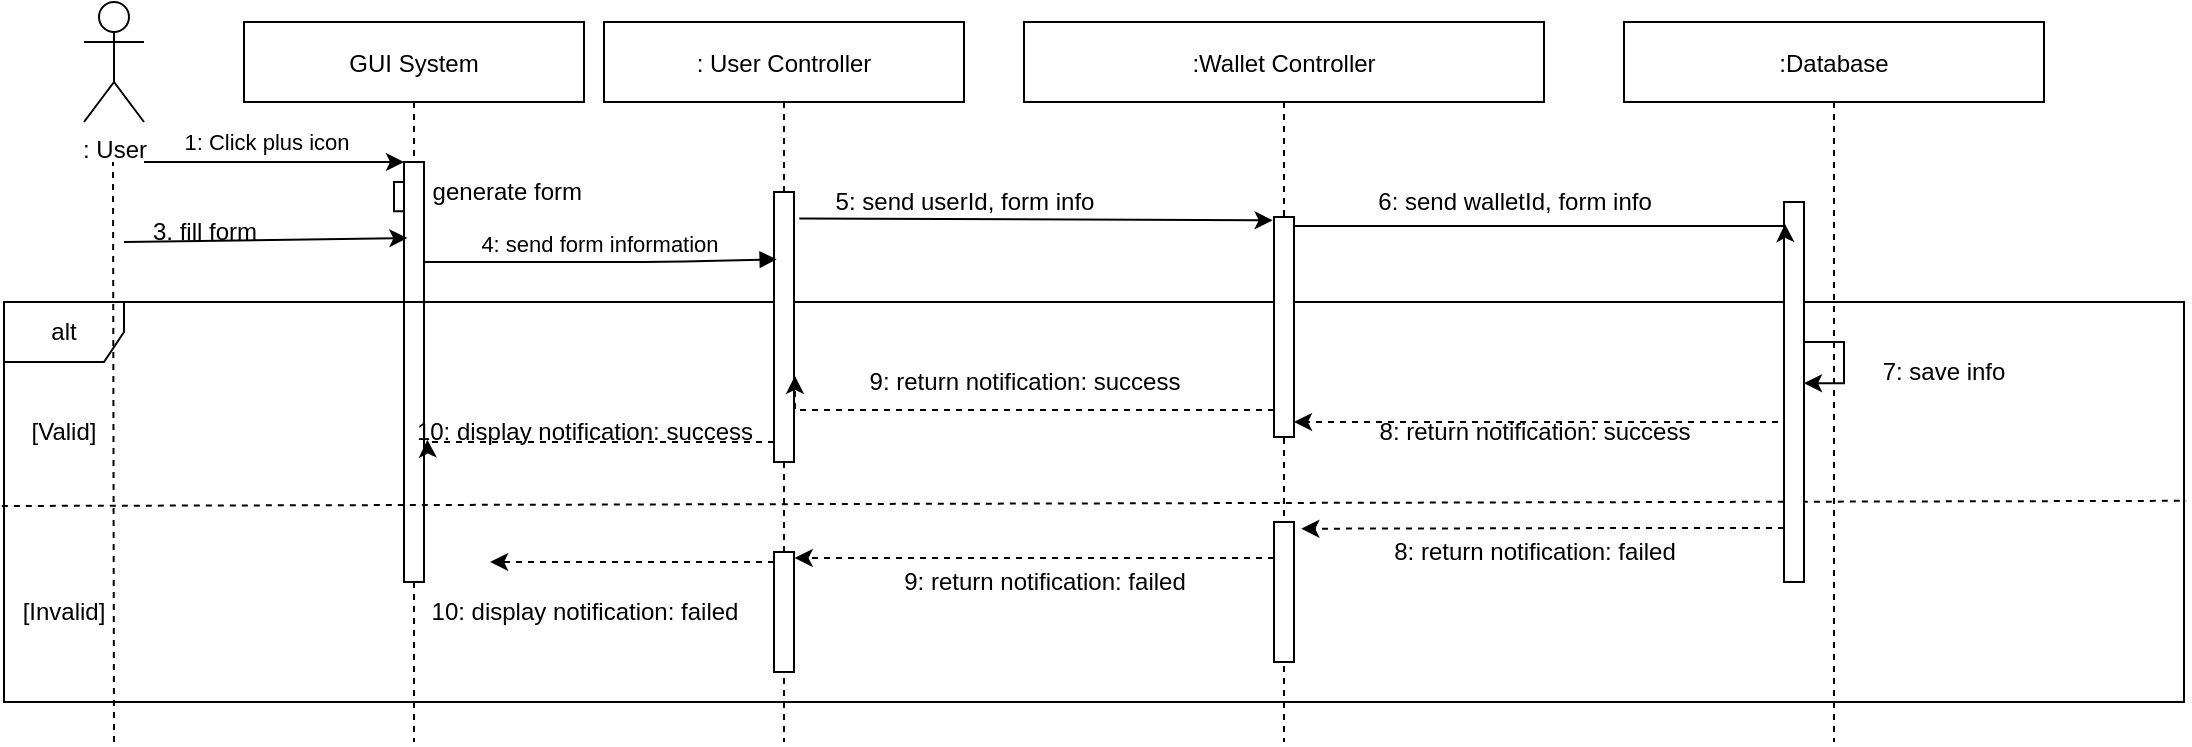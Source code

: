 <mxfile version="20.3.0" type="device"><diagram id="4zXAQ57rylYfSj6TSEPg" name="Page-1"><mxGraphModel dx="2213" dy="668" grid="1" gridSize="10" guides="1" tooltips="1" connect="1" arrows="1" fold="1" page="1" pageScale="1" pageWidth="850" pageHeight="1100" math="0" shadow="0"><root><mxCell id="0"/><mxCell id="1" parent="0"/><mxCell id="6qHU2wBY95Hr-j7SKoDo-2" value="GUI System" style="shape=umlLifeline;perimeter=lifelinePerimeter;container=1;collapsible=0;recursiveResize=0;rounded=0;shadow=0;strokeWidth=1;" vertex="1" parent="1"><mxGeometry x="120" y="80" width="170" height="360" as="geometry"/></mxCell><mxCell id="6qHU2wBY95Hr-j7SKoDo-25" style="edgeStyle=orthogonalEdgeStyle;rounded=0;orthogonalLoop=1;jettySize=auto;html=1;entryX=1.033;entryY=0.117;entryDx=0;entryDy=0;entryPerimeter=0;" edge="1" parent="6qHU2wBY95Hr-j7SKoDo-2" source="6qHU2wBY95Hr-j7SKoDo-3" target="6qHU2wBY95Hr-j7SKoDo-3"><mxGeometry relative="1" as="geometry"><Array as="points"><mxPoint x="75" y="80"/><mxPoint x="75" y="95"/></Array></mxGeometry></mxCell><mxCell id="6qHU2wBY95Hr-j7SKoDo-26" value="2. generate form" style="text;html=1;strokeColor=none;fillColor=none;align=center;verticalAlign=middle;whiteSpace=wrap;rounded=0;" vertex="1" parent="6qHU2wBY95Hr-j7SKoDo-2"><mxGeometry x="70" y="70" width="110" height="30" as="geometry"/></mxCell><mxCell id="6qHU2wBY95Hr-j7SKoDo-3" value="" style="points=[];perimeter=orthogonalPerimeter;rounded=0;shadow=0;strokeWidth=1;" vertex="1" parent="6qHU2wBY95Hr-j7SKoDo-2"><mxGeometry x="80" y="70" width="10" height="210" as="geometry"/></mxCell><mxCell id="6qHU2wBY95Hr-j7SKoDo-4" value=": User Controller" style="shape=umlLifeline;perimeter=lifelinePerimeter;container=1;collapsible=0;recursiveResize=0;rounded=0;shadow=0;strokeWidth=1;" vertex="1" parent="1"><mxGeometry x="300" y="80" width="180" height="360" as="geometry"/></mxCell><mxCell id="6qHU2wBY95Hr-j7SKoDo-29" value="alt" style="shape=umlFrame;whiteSpace=wrap;html=1;" vertex="1" parent="6qHU2wBY95Hr-j7SKoDo-4"><mxGeometry x="-300" y="140" width="1090" height="200" as="geometry"/></mxCell><mxCell id="6qHU2wBY95Hr-j7SKoDo-5" value="" style="points=[];perimeter=orthogonalPerimeter;rounded=0;shadow=0;strokeWidth=1;" vertex="1" parent="6qHU2wBY95Hr-j7SKoDo-4"><mxGeometry x="85" y="85" width="10" height="135" as="geometry"/></mxCell><mxCell id="6qHU2wBY95Hr-j7SKoDo-30" value="[Valid]" style="text;html=1;strokeColor=none;fillColor=none;align=center;verticalAlign=middle;whiteSpace=wrap;rounded=0;" vertex="1" parent="6qHU2wBY95Hr-j7SKoDo-4"><mxGeometry x="-300" y="190" width="60" height="30" as="geometry"/></mxCell><mxCell id="6qHU2wBY95Hr-j7SKoDo-32" value="[Invalid]" style="text;html=1;strokeColor=none;fillColor=none;align=center;verticalAlign=middle;whiteSpace=wrap;rounded=0;" vertex="1" parent="6qHU2wBY95Hr-j7SKoDo-4"><mxGeometry x="-300" y="280" width="60" height="30" as="geometry"/></mxCell><mxCell id="6qHU2wBY95Hr-j7SKoDo-34" value="" style="endArrow=none;dashed=1;html=1;rounded=0;exitX=-0.001;exitY=0.51;exitDx=0;exitDy=0;exitPerimeter=0;entryX=1.001;entryY=0.497;entryDx=0;entryDy=0;entryPerimeter=0;" edge="1" parent="6qHU2wBY95Hr-j7SKoDo-4" source="6qHU2wBY95Hr-j7SKoDo-29" target="6qHU2wBY95Hr-j7SKoDo-29"><mxGeometry width="50" height="50" relative="1" as="geometry"><mxPoint x="150" y="170" as="sourcePoint"/><mxPoint x="200" y="120" as="targetPoint"/></mxGeometry></mxCell><mxCell id="6qHU2wBY95Hr-j7SKoDo-12" value="8: return notification: success" style="text;html=1;align=center;verticalAlign=middle;resizable=0;points=[];autosize=1;strokeColor=none;fillColor=none;" vertex="1" parent="6qHU2wBY95Hr-j7SKoDo-4"><mxGeometry x="375" y="190" width="180" height="30" as="geometry"/></mxCell><mxCell id="6qHU2wBY95Hr-j7SKoDo-40" value="9: return notification: success" style="text;html=1;align=center;verticalAlign=middle;resizable=0;points=[];autosize=1;strokeColor=none;fillColor=none;" vertex="1" parent="6qHU2wBY95Hr-j7SKoDo-4"><mxGeometry x="120" y="165" width="180" height="30" as="geometry"/></mxCell><mxCell id="6qHU2wBY95Hr-j7SKoDo-41" value="10: display notification: success" style="text;html=1;align=center;verticalAlign=middle;resizable=0;points=[];autosize=1;strokeColor=none;fillColor=none;" vertex="1" parent="6qHU2wBY95Hr-j7SKoDo-4"><mxGeometry x="-105" y="190" width="190" height="30" as="geometry"/></mxCell><mxCell id="6qHU2wBY95Hr-j7SKoDo-46" value="8: return notification: failed" style="text;html=1;align=center;verticalAlign=middle;resizable=0;points=[];autosize=1;strokeColor=none;fillColor=none;" vertex="1" parent="6qHU2wBY95Hr-j7SKoDo-4"><mxGeometry x="385" y="250" width="160" height="30" as="geometry"/></mxCell><mxCell id="6qHU2wBY95Hr-j7SKoDo-54" style="edgeStyle=orthogonalEdgeStyle;rounded=0;orthogonalLoop=1;jettySize=auto;html=1;entryX=0.223;entryY=0.65;entryDx=0;entryDy=0;entryPerimeter=0;dashed=1;" edge="1" parent="6qHU2wBY95Hr-j7SKoDo-4" source="6qHU2wBY95Hr-j7SKoDo-47" target="6qHU2wBY95Hr-j7SKoDo-29"><mxGeometry relative="1" as="geometry"><Array as="points"><mxPoint x="-10" y="270"/><mxPoint x="-10" y="270"/></Array></mxGeometry></mxCell><mxCell id="6qHU2wBY95Hr-j7SKoDo-47" value="" style="points=[];perimeter=orthogonalPerimeter;rounded=0;shadow=0;strokeWidth=1;" vertex="1" parent="6qHU2wBY95Hr-j7SKoDo-4"><mxGeometry x="85" y="265" width="10" height="60" as="geometry"/></mxCell><mxCell id="6qHU2wBY95Hr-j7SKoDo-49" value="9: return notification: failed" style="text;html=1;align=center;verticalAlign=middle;resizable=0;points=[];autosize=1;strokeColor=none;fillColor=none;" vertex="1" parent="6qHU2wBY95Hr-j7SKoDo-4"><mxGeometry x="140" y="265" width="160" height="30" as="geometry"/></mxCell><mxCell id="6qHU2wBY95Hr-j7SKoDo-55" value="10: display notification: failed" style="text;html=1;align=center;verticalAlign=middle;resizable=0;points=[];autosize=1;strokeColor=none;fillColor=none;" vertex="1" parent="6qHU2wBY95Hr-j7SKoDo-4"><mxGeometry x="-100" y="280" width="180" height="30" as="geometry"/></mxCell><mxCell id="6qHU2wBY95Hr-j7SKoDo-7" value="4: send form information" style="verticalAlign=bottom;endArrow=block;entryX=0.133;entryY=0.249;shadow=0;strokeWidth=1;entryDx=0;entryDy=0;entryPerimeter=0;" edge="1" parent="1" source="6qHU2wBY95Hr-j7SKoDo-3" target="6qHU2wBY95Hr-j7SKoDo-5"><mxGeometry relative="1" as="geometry"><mxPoint x="275" y="160" as="sourcePoint"/><Array as="points"><mxPoint x="210" y="200"/><mxPoint x="330" y="200"/></Array></mxGeometry></mxCell><mxCell id="6qHU2wBY95Hr-j7SKoDo-8" value=": User" style="shape=umlActor;verticalLabelPosition=bottom;verticalAlign=top;html=1;outlineConnect=0;" vertex="1" parent="1"><mxGeometry x="40" y="70" width="30" height="60" as="geometry"/></mxCell><mxCell id="6qHU2wBY95Hr-j7SKoDo-9" value="" style="endArrow=none;dashed=1;html=1;rounded=0;" edge="1" parent="1"><mxGeometry width="50" height="50" relative="1" as="geometry"><mxPoint x="55" y="440" as="sourcePoint"/><mxPoint x="54.5" y="150" as="targetPoint"/></mxGeometry></mxCell><mxCell id="6qHU2wBY95Hr-j7SKoDo-10" value=":Wallet Controller" style="shape=umlLifeline;perimeter=lifelinePerimeter;container=1;collapsible=0;recursiveResize=0;rounded=0;shadow=0;strokeWidth=1;" vertex="1" parent="1"><mxGeometry x="510" y="80" width="260" height="360" as="geometry"/></mxCell><mxCell id="6qHU2wBY95Hr-j7SKoDo-11" value="" style="points=[];perimeter=orthogonalPerimeter;rounded=0;shadow=0;strokeWidth=1;" vertex="1" parent="6qHU2wBY95Hr-j7SKoDo-10"><mxGeometry x="125" y="97.5" width="10" height="110" as="geometry"/></mxCell><mxCell id="6qHU2wBY95Hr-j7SKoDo-43" value="" style="points=[];perimeter=orthogonalPerimeter;rounded=0;shadow=0;strokeWidth=1;" vertex="1" parent="6qHU2wBY95Hr-j7SKoDo-10"><mxGeometry x="125" y="250" width="10" height="70" as="geometry"/></mxCell><mxCell id="6qHU2wBY95Hr-j7SKoDo-13" value="" style="endArrow=classic;html=1;rounded=0;" edge="1" parent="1" target="6qHU2wBY95Hr-j7SKoDo-3"><mxGeometry width="50" height="50" relative="1" as="geometry"><mxPoint x="70" y="150" as="sourcePoint"/><mxPoint x="410" y="110" as="targetPoint"/></mxGeometry></mxCell><mxCell id="6qHU2wBY95Hr-j7SKoDo-14" value="1: Click plus icon" style="edgeLabel;html=1;align=center;verticalAlign=middle;resizable=0;points=[];" vertex="1" connectable="0" parent="6qHU2wBY95Hr-j7SKoDo-13"><mxGeometry x="-0.354" y="1" relative="1" as="geometry"><mxPoint x="19" y="-9" as="offset"/></mxGeometry></mxCell><mxCell id="6qHU2wBY95Hr-j7SKoDo-15" value="" style="endArrow=classic;html=1;rounded=0;entryX=-0.067;entryY=0.015;entryDx=0;entryDy=0;entryPerimeter=0;exitX=1.267;exitY=0.098;exitDx=0;exitDy=0;exitPerimeter=0;" edge="1" parent="1" source="6qHU2wBY95Hr-j7SKoDo-5" target="6qHU2wBY95Hr-j7SKoDo-11"><mxGeometry width="50" height="50" relative="1" as="geometry"><mxPoint x="390" y="170" as="sourcePoint"/><mxPoint x="410" y="110" as="targetPoint"/></mxGeometry></mxCell><mxCell id="6qHU2wBY95Hr-j7SKoDo-16" value="5: send userId, form info" style="text;html=1;align=center;verticalAlign=middle;resizable=0;points=[];autosize=1;strokeColor=none;fillColor=none;" vertex="1" parent="1"><mxGeometry x="405" y="155" width="150" height="30" as="geometry"/></mxCell><mxCell id="6qHU2wBY95Hr-j7SKoDo-17" value=":Database" style="shape=umlLifeline;perimeter=lifelinePerimeter;container=1;collapsible=0;recursiveResize=0;rounded=0;shadow=0;strokeWidth=1;" vertex="1" parent="1"><mxGeometry x="810" y="80" width="210" height="360" as="geometry"/></mxCell><mxCell id="6qHU2wBY95Hr-j7SKoDo-18" value="" style="points=[];perimeter=orthogonalPerimeter;rounded=0;shadow=0;strokeWidth=1;" vertex="1" parent="6qHU2wBY95Hr-j7SKoDo-17"><mxGeometry x="80" y="90" width="10" height="190" as="geometry"/></mxCell><mxCell id="6qHU2wBY95Hr-j7SKoDo-36" style="edgeStyle=orthogonalEdgeStyle;rounded=0;orthogonalLoop=1;jettySize=auto;html=1;entryX=1;entryY=0.477;entryDx=0;entryDy=0;entryPerimeter=0;" edge="1" parent="6qHU2wBY95Hr-j7SKoDo-17" source="6qHU2wBY95Hr-j7SKoDo-18" target="6qHU2wBY95Hr-j7SKoDo-18"><mxGeometry relative="1" as="geometry"><Array as="points"><mxPoint x="110" y="160"/><mxPoint x="110" y="181"/></Array></mxGeometry></mxCell><mxCell id="6qHU2wBY95Hr-j7SKoDo-37" value="7: save info" style="text;html=1;strokeColor=none;fillColor=none;align=center;verticalAlign=middle;whiteSpace=wrap;rounded=0;" vertex="1" parent="6qHU2wBY95Hr-j7SKoDo-17"><mxGeometry x="110" y="160" width="100" height="30" as="geometry"/></mxCell><mxCell id="6qHU2wBY95Hr-j7SKoDo-19" style="edgeStyle=orthogonalEdgeStyle;rounded=0;orthogonalLoop=1;jettySize=auto;html=1;entryX=1.167;entryY=0.661;entryDx=0;entryDy=0;entryPerimeter=0;dashed=1;" edge="1" parent="1" source="6qHU2wBY95Hr-j7SKoDo-5" target="6qHU2wBY95Hr-j7SKoDo-3"><mxGeometry relative="1" as="geometry"><Array as="points"><mxPoint x="212" y="290"/></Array></mxGeometry></mxCell><mxCell id="6qHU2wBY95Hr-j7SKoDo-20" style="edgeStyle=orthogonalEdgeStyle;rounded=0;orthogonalLoop=1;jettySize=auto;html=1;entryX=0.048;entryY=0.01;entryDx=0;entryDy=0;entryPerimeter=0;" edge="1" parent="1" source="6qHU2wBY95Hr-j7SKoDo-11"><mxGeometry relative="1" as="geometry"><Array as="points"><mxPoint x="690" y="182"/><mxPoint x="690" y="182"/></Array><mxPoint x="890.48" y="181" as="targetPoint"/></mxGeometry></mxCell><mxCell id="6qHU2wBY95Hr-j7SKoDo-21" value="6: send walletId, form info" style="text;html=1;align=center;verticalAlign=middle;resizable=0;points=[];autosize=1;strokeColor=none;fillColor=none;" vertex="1" parent="1"><mxGeometry x="675" y="155" width="160" height="30" as="geometry"/></mxCell><mxCell id="6qHU2wBY95Hr-j7SKoDo-22" style="edgeStyle=orthogonalEdgeStyle;rounded=0;orthogonalLoop=1;jettySize=auto;html=1;dashed=1;" edge="1" parent="1" target="6qHU2wBY95Hr-j7SKoDo-11"><mxGeometry relative="1" as="geometry"><Array as="points"><mxPoint x="890" y="280"/></Array><mxPoint x="890" y="265" as="sourcePoint"/></mxGeometry></mxCell><mxCell id="6qHU2wBY95Hr-j7SKoDo-23" style="edgeStyle=orthogonalEdgeStyle;rounded=0;orthogonalLoop=1;jettySize=auto;html=1;entryX=1.048;entryY=0.681;entryDx=0;entryDy=0;entryPerimeter=0;dashed=1;" edge="1" parent="1" source="6qHU2wBY95Hr-j7SKoDo-11" target="6qHU2wBY95Hr-j7SKoDo-5"><mxGeometry relative="1" as="geometry"><Array as="points"><mxPoint x="530" y="274"/><mxPoint x="530" y="274"/></Array></mxGeometry></mxCell><mxCell id="6qHU2wBY95Hr-j7SKoDo-27" value="" style="endArrow=classic;html=1;rounded=0;entryX=0.167;entryY=0.181;entryDx=0;entryDy=0;entryPerimeter=0;" edge="1" parent="1" target="6qHU2wBY95Hr-j7SKoDo-3"><mxGeometry width="50" height="50" relative="1" as="geometry"><mxPoint x="60" y="190" as="sourcePoint"/><mxPoint x="500" y="200" as="targetPoint"/></mxGeometry></mxCell><mxCell id="6qHU2wBY95Hr-j7SKoDo-28" value="3. fill form" style="text;html=1;align=center;verticalAlign=middle;resizable=0;points=[];autosize=1;strokeColor=none;fillColor=none;" vertex="1" parent="1"><mxGeometry x="60" y="170" width="80" height="30" as="geometry"/></mxCell><mxCell id="6qHU2wBY95Hr-j7SKoDo-44" style="edgeStyle=orthogonalEdgeStyle;rounded=0;orthogonalLoop=1;jettySize=auto;html=1;entryX=1.367;entryY=0.048;entryDx=0;entryDy=0;entryPerimeter=0;dashed=1;" edge="1" parent="1" source="6qHU2wBY95Hr-j7SKoDo-18" target="6qHU2wBY95Hr-j7SKoDo-43"><mxGeometry relative="1" as="geometry"><Array as="points"><mxPoint x="820" y="333"/><mxPoint x="820" y="333"/></Array></mxGeometry></mxCell><mxCell id="6qHU2wBY95Hr-j7SKoDo-48" style="edgeStyle=orthogonalEdgeStyle;rounded=0;orthogonalLoop=1;jettySize=auto;html=1;entryX=1.033;entryY=0.05;entryDx=0;entryDy=0;entryPerimeter=0;dashed=1;" edge="1" parent="1" source="6qHU2wBY95Hr-j7SKoDo-43" target="6qHU2wBY95Hr-j7SKoDo-47"><mxGeometry relative="1" as="geometry"><Array as="points"><mxPoint x="540" y="348"/><mxPoint x="540" y="348"/></Array></mxGeometry></mxCell></root></mxGraphModel></diagram></mxfile>